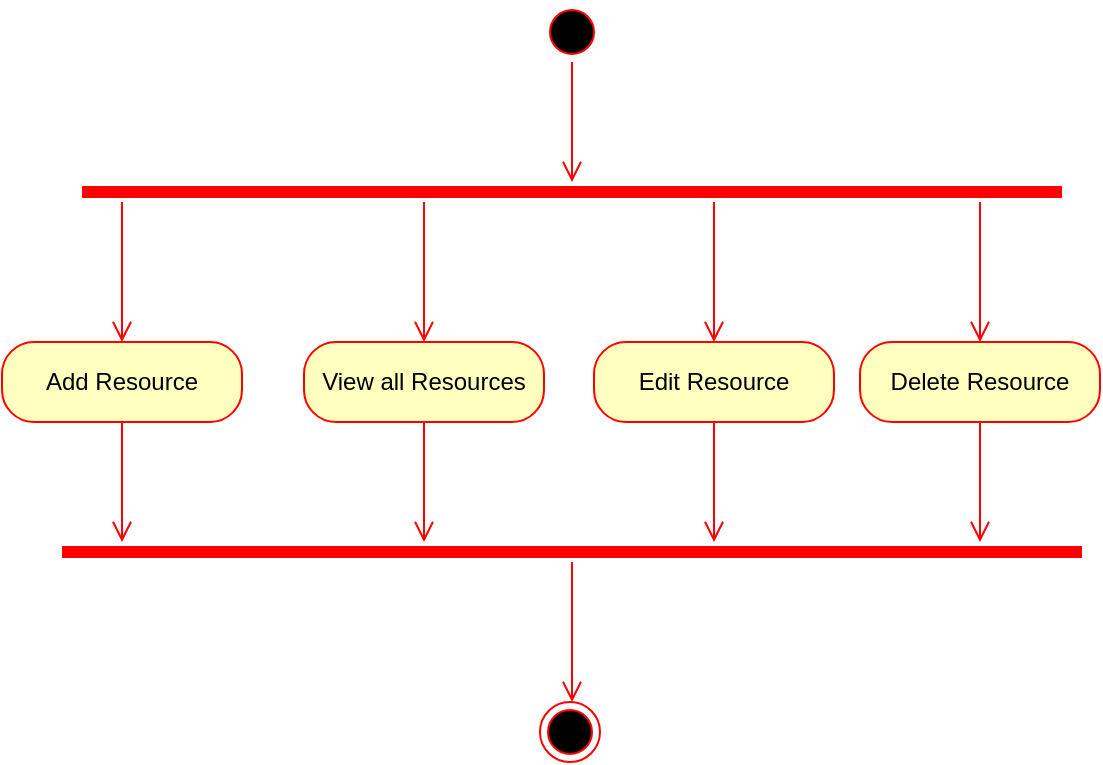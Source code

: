 <mxfile version="13.4.5" type="device"><diagram id="6D2pkoLL8y2TrwvnMvmd" name="Page-1"><mxGraphModel dx="1086" dy="806" grid="1" gridSize="10" guides="1" tooltips="1" connect="1" arrows="1" fold="1" page="1" pageScale="1" pageWidth="827" pageHeight="1169" math="0" shadow="0"><root><mxCell id="0"/><mxCell id="1" parent="0"/><mxCell id="tgaoJopNkI2MRSaEj3q5-1" value="" style="ellipse;html=1;shape=startState;fillColor=#000000;strokeColor=#ff0000;" vertex="1" parent="1"><mxGeometry x="400" y="370" width="30" height="30" as="geometry"/></mxCell><mxCell id="tgaoJopNkI2MRSaEj3q5-2" value="" style="edgeStyle=orthogonalEdgeStyle;html=1;verticalAlign=bottom;endArrow=open;endSize=8;strokeColor=#ff0000;" edge="1" source="tgaoJopNkI2MRSaEj3q5-1" parent="1"><mxGeometry relative="1" as="geometry"><mxPoint x="415" y="460" as="targetPoint"/></mxGeometry></mxCell><mxCell id="tgaoJopNkI2MRSaEj3q5-3" value="" style="shape=line;html=1;strokeWidth=6;strokeColor=#ff0000;" vertex="1" parent="1"><mxGeometry x="170" y="460" width="490" height="10" as="geometry"/></mxCell><mxCell id="tgaoJopNkI2MRSaEj3q5-4" value="" style="edgeStyle=orthogonalEdgeStyle;html=1;verticalAlign=bottom;endArrow=open;endSize=8;strokeColor=#ff0000;" edge="1" parent="1"><mxGeometry relative="1" as="geometry"><mxPoint x="341" y="540" as="targetPoint"/><mxPoint x="341" y="470" as="sourcePoint"/></mxGeometry></mxCell><mxCell id="tgaoJopNkI2MRSaEj3q5-5" value="" style="ellipse;html=1;shape=endState;fillColor=#000000;strokeColor=#ff0000;" vertex="1" parent="1"><mxGeometry x="399" y="720" width="30" height="30" as="geometry"/></mxCell><mxCell id="tgaoJopNkI2MRSaEj3q5-6" value="View all Resources" style="rounded=1;whiteSpace=wrap;html=1;arcSize=40;fontColor=#000000;fillColor=#ffffc0;strokeColor=#ff0000;" vertex="1" parent="1"><mxGeometry x="281" y="540" width="120" height="40" as="geometry"/></mxCell><mxCell id="tgaoJopNkI2MRSaEj3q5-7" value="" style="edgeStyle=orthogonalEdgeStyle;html=1;verticalAlign=bottom;endArrow=open;endSize=8;strokeColor=#ff0000;" edge="1" source="tgaoJopNkI2MRSaEj3q5-6" parent="1"><mxGeometry relative="1" as="geometry"><mxPoint x="341" y="640" as="targetPoint"/></mxGeometry></mxCell><mxCell id="tgaoJopNkI2MRSaEj3q5-8" value="" style="shape=line;html=1;strokeWidth=6;strokeColor=#ff0000;" vertex="1" parent="1"><mxGeometry x="160" y="640" width="510" height="10" as="geometry"/></mxCell><mxCell id="tgaoJopNkI2MRSaEj3q5-9" value="" style="edgeStyle=orthogonalEdgeStyle;html=1;verticalAlign=bottom;endArrow=open;endSize=8;strokeColor=#ff0000;" edge="1" source="tgaoJopNkI2MRSaEj3q5-8" parent="1"><mxGeometry relative="1" as="geometry"><mxPoint x="415" y="720" as="targetPoint"/></mxGeometry></mxCell><mxCell id="tgaoJopNkI2MRSaEj3q5-10" value="" style="edgeStyle=orthogonalEdgeStyle;html=1;verticalAlign=bottom;endArrow=open;endSize=8;strokeColor=#ff0000;" edge="1" parent="1"><mxGeometry relative="1" as="geometry"><mxPoint x="486" y="540" as="targetPoint"/><mxPoint x="486" y="470" as="sourcePoint"/></mxGeometry></mxCell><mxCell id="tgaoJopNkI2MRSaEj3q5-11" value="Edit Resource" style="rounded=1;whiteSpace=wrap;html=1;arcSize=40;fontColor=#000000;fillColor=#ffffc0;strokeColor=#ff0000;" vertex="1" parent="1"><mxGeometry x="426" y="540" width="120" height="40" as="geometry"/></mxCell><mxCell id="tgaoJopNkI2MRSaEj3q5-12" value="" style="edgeStyle=orthogonalEdgeStyle;html=1;verticalAlign=bottom;endArrow=open;endSize=8;strokeColor=#ff0000;" edge="1" source="tgaoJopNkI2MRSaEj3q5-11" parent="1"><mxGeometry relative="1" as="geometry"><mxPoint x="486" y="640" as="targetPoint"/></mxGeometry></mxCell><mxCell id="tgaoJopNkI2MRSaEj3q5-13" value="" style="edgeStyle=orthogonalEdgeStyle;html=1;verticalAlign=bottom;endArrow=open;endSize=8;strokeColor=#ff0000;" edge="1" parent="1"><mxGeometry relative="1" as="geometry"><mxPoint x="190" y="540" as="targetPoint"/><mxPoint x="190" y="470" as="sourcePoint"/></mxGeometry></mxCell><mxCell id="tgaoJopNkI2MRSaEj3q5-14" value="Add Resource" style="rounded=1;whiteSpace=wrap;html=1;arcSize=40;fontColor=#000000;fillColor=#ffffc0;strokeColor=#ff0000;" vertex="1" parent="1"><mxGeometry x="130" y="540" width="120" height="40" as="geometry"/></mxCell><mxCell id="tgaoJopNkI2MRSaEj3q5-15" value="" style="edgeStyle=orthogonalEdgeStyle;html=1;verticalAlign=bottom;endArrow=open;endSize=8;strokeColor=#ff0000;" edge="1" source="tgaoJopNkI2MRSaEj3q5-14" parent="1"><mxGeometry relative="1" as="geometry"><mxPoint x="190" y="640" as="targetPoint"/></mxGeometry></mxCell><mxCell id="tgaoJopNkI2MRSaEj3q5-16" value="" style="edgeStyle=orthogonalEdgeStyle;html=1;verticalAlign=bottom;endArrow=open;endSize=8;strokeColor=#ff0000;" edge="1" parent="1"><mxGeometry relative="1" as="geometry"><mxPoint x="619" y="540" as="targetPoint"/><mxPoint x="619" y="470" as="sourcePoint"/></mxGeometry></mxCell><mxCell id="tgaoJopNkI2MRSaEj3q5-17" value="Delete Resource" style="rounded=1;whiteSpace=wrap;html=1;arcSize=40;fontColor=#000000;fillColor=#ffffc0;strokeColor=#ff0000;" vertex="1" parent="1"><mxGeometry x="559" y="540" width="120" height="40" as="geometry"/></mxCell><mxCell id="tgaoJopNkI2MRSaEj3q5-18" value="" style="edgeStyle=orthogonalEdgeStyle;html=1;verticalAlign=bottom;endArrow=open;endSize=8;strokeColor=#ff0000;" edge="1" source="tgaoJopNkI2MRSaEj3q5-17" parent="1"><mxGeometry relative="1" as="geometry"><mxPoint x="619" y="640" as="targetPoint"/></mxGeometry></mxCell></root></mxGraphModel></diagram></mxfile>